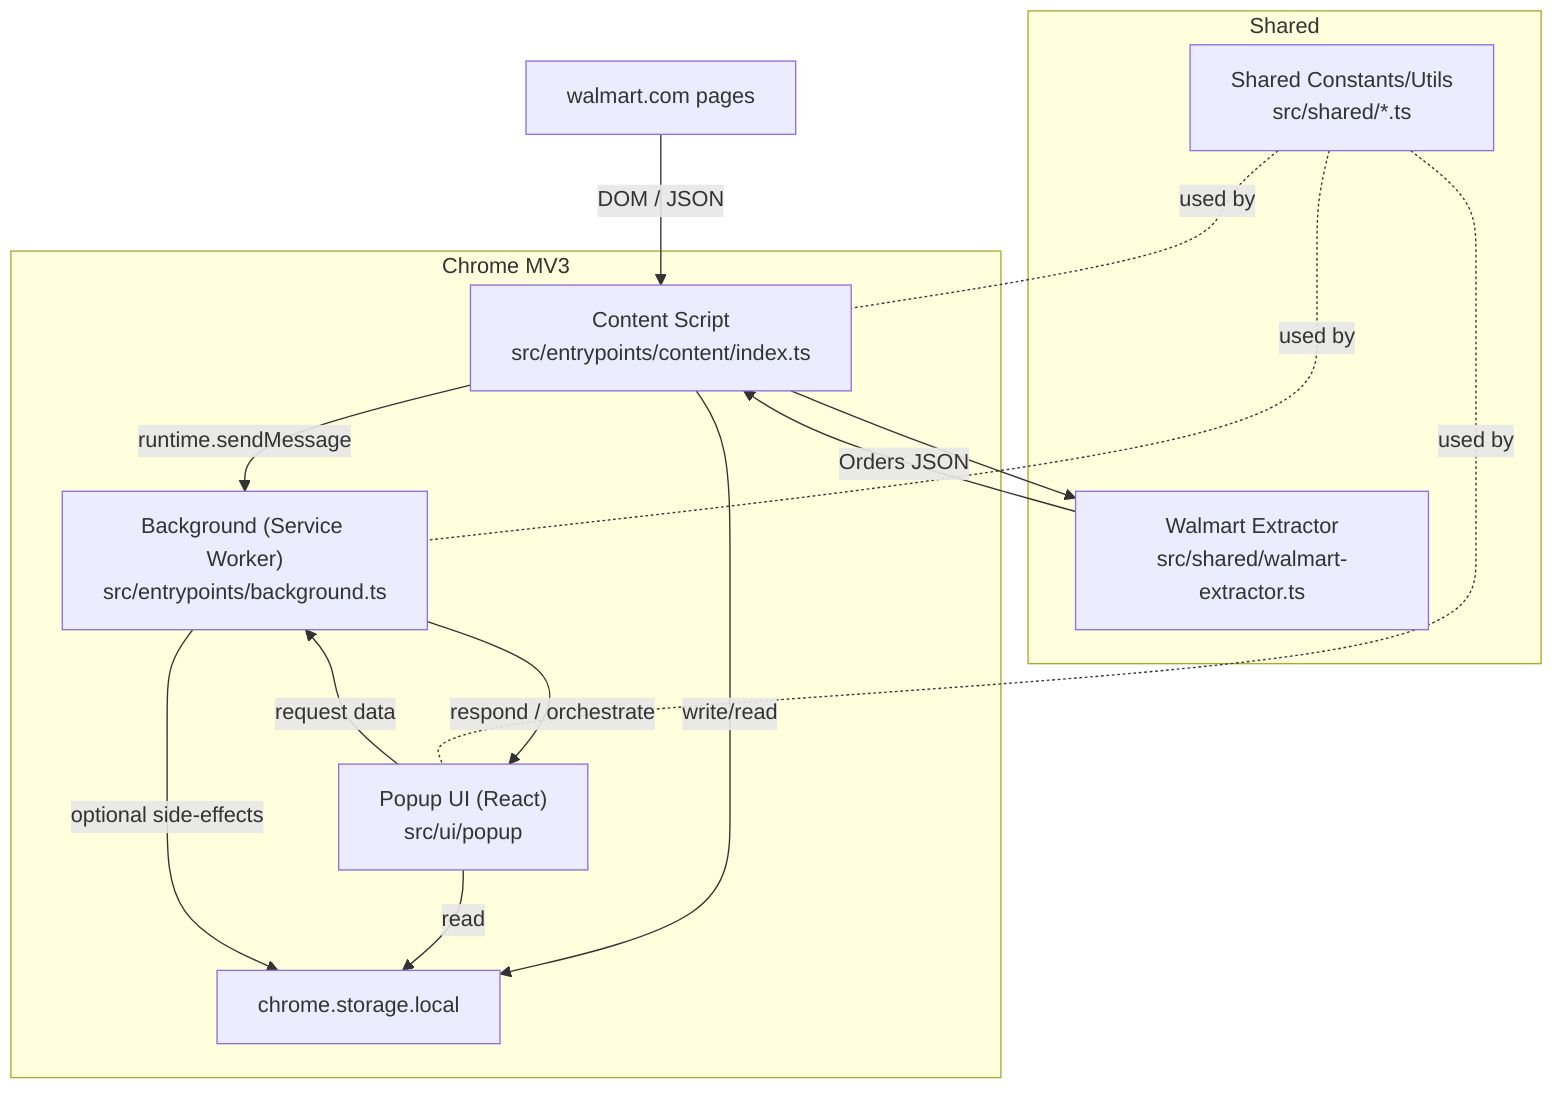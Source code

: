 graph TD
  subgraph Browser["Chrome MV3"]
    CS["Content Script<br/>src/entrypoints/content/index.ts"]
    BG["Background (Service Worker)<br/>src/entrypoints/background.ts"]
    POP["Popup UI (React)<br/>src/ui/popup"]
    STORE["chrome.storage.local"]
  end

  subgraph Shared
    EX["Walmart Extractor<br/>src/shared/walmart-extractor.ts"]
    SH["Shared Constants/Utils<br/>src/shared/*.ts"]
  end

  WALMART["walmart.com pages"]

  WALMART -->|DOM / JSON| CS
  CS --> EX
  EX -->|Orders JSON| CS

  CS -->|runtime.sendMessage| BG
  CS -->|write/read| STORE

  POP -->|read| STORE
  POP -->|request data| BG
  BG -->|respond / orchestrate| POP

  BG -->|optional side-effects| STORE

  SH -. used by .- CS
  SH -. used by .- BG
  SH -. used by .- POP